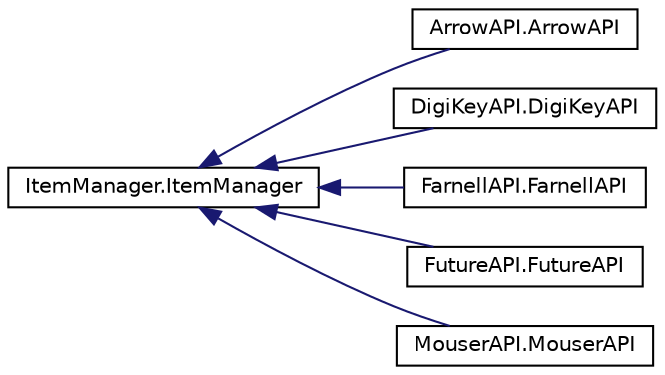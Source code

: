 digraph "Graphical Class Hierarchy"
{
 // LATEX_PDF_SIZE
  edge [fontname="Helvetica",fontsize="10",labelfontname="Helvetica",labelfontsize="10"];
  node [fontname="Helvetica",fontsize="10",shape=record];
  rankdir="LR";
  Node0 [label="ItemManager.ItemManager",height=0.2,width=0.4,color="black", fillcolor="white", style="filled",URL="$class_item_manager_1_1_item_manager.html",tooltip="Constructor."];
  Node0 -> Node1 [dir="back",color="midnightblue",fontsize="10",style="solid",fontname="Helvetica"];
  Node1 [label="ArrowAPI.ArrowAPI",height=0.2,width=0.4,color="black", fillcolor="white", style="filled",URL="$class_arrow_a_p_i_1_1_arrow_a_p_i.html",tooltip="Constructor."];
  Node0 -> Node2 [dir="back",color="midnightblue",fontsize="10",style="solid",fontname="Helvetica"];
  Node2 [label="DigiKeyAPI.DigiKeyAPI",height=0.2,width=0.4,color="black", fillcolor="white", style="filled",URL="$class_digi_key_a_p_i_1_1_digi_key_a_p_i.html",tooltip=" "];
  Node0 -> Node3 [dir="back",color="midnightblue",fontsize="10",style="solid",fontname="Helvetica"];
  Node3 [label="FarnellAPI.FarnellAPI",height=0.2,width=0.4,color="black", fillcolor="white", style="filled",URL="$class_farnell_a_p_i_1_1_farnell_a_p_i.html",tooltip="Constructor."];
  Node0 -> Node4 [dir="back",color="midnightblue",fontsize="10",style="solid",fontname="Helvetica"];
  Node4 [label="FutureAPI.FutureAPI",height=0.2,width=0.4,color="black", fillcolor="white", style="filled",URL="$class_future_a_p_i_1_1_future_a_p_i.html",tooltip="Constructor."];
  Node0 -> Node5 [dir="back",color="midnightblue",fontsize="10",style="solid",fontname="Helvetica"];
  Node5 [label="MouserAPI.MouserAPI",height=0.2,width=0.4,color="black", fillcolor="white", style="filled",URL="$class_mouser_a_p_i_1_1_mouser_a_p_i.html",tooltip="Constructor."];
}
